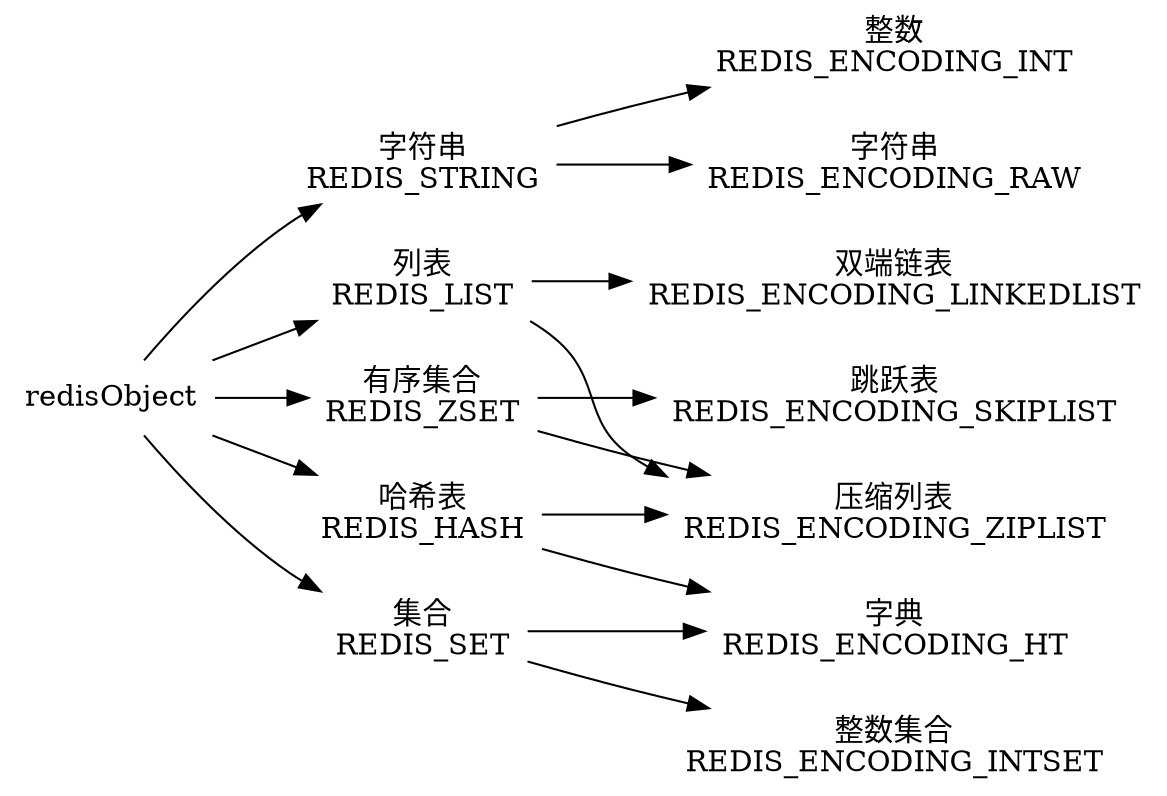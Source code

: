 digraph datatype {

    rankdir=LR;

    node[shape=plaintext];

    // obj

    redisObject [label="redisObject"];

    // type

    REDIS_STRING [label="字符串\nREDIS_STRING"];
    REDIS_LIST [label="列表\nREDIS_LIST"];
    REDIS_SET [label="集合\nREDIS_SET"];
    REDIS_ZSET [label="有序集合\nREDIS_ZSET"];
    REDIS_HASH [label="哈希表\nREDIS_HASH"];

    // encoding

    REDIS_ENCODING_RAW [label="字符串\nREDIS_ENCODING_RAW"];
    REDIS_ENCODING_INT [label="整数\nREDIS_ENCODING_INT"];
    REDIS_ENCODING_HT [label="字典\nREDIS_ENCODING_HT"];
    //REDIS_ENCODING_ZIPMAP [label="zipmap\nREDIS_ENCODING_ZIPMAP"];
    REDIS_ENCODING_LINKEDLIST [label="双端链表\nREDIS_ENCODING_LINKEDLIST"];
    REDIS_ENCODING_ZIPLIST [label="压缩列表\nREDIS_ENCODING_ZIPLIST"];
    REDIS_ENCODING_INTSET [label="整数集合\nREDIS_ENCODING_INTSET"];
    REDIS_ENCODING_SKIPLIST [label="跳跃表\nREDIS_ENCODING_SKIPLIST"];

    // edge

    redisObject -> REDIS_STRING;
    redisObject -> REDIS_LIST;
    redisObject -> REDIS_SET;
    redisObject -> REDIS_ZSET;
    redisObject -> REDIS_HASH;

    REDIS_STRING -> REDIS_ENCODING_RAW;
    REDIS_STRING -> REDIS_ENCODING_INT;

    REDIS_LIST -> REDIS_ENCODING_LINKEDLIST;
    REDIS_LIST -> REDIS_ENCODING_ZIPLIST;

    REDIS_SET -> REDIS_ENCODING_HT;
    REDIS_SET -> REDIS_ENCODING_INTSET;

    REDIS_ZSET -> REDIS_ENCODING_SKIPLIST;
    REDIS_ZSET -> REDIS_ENCODING_ZIPLIST;

    REDIS_HASH -> REDIS_ENCODING_HT;
    REDIS_HASH -> REDIS_ENCODING_ZIPLIST;
}
